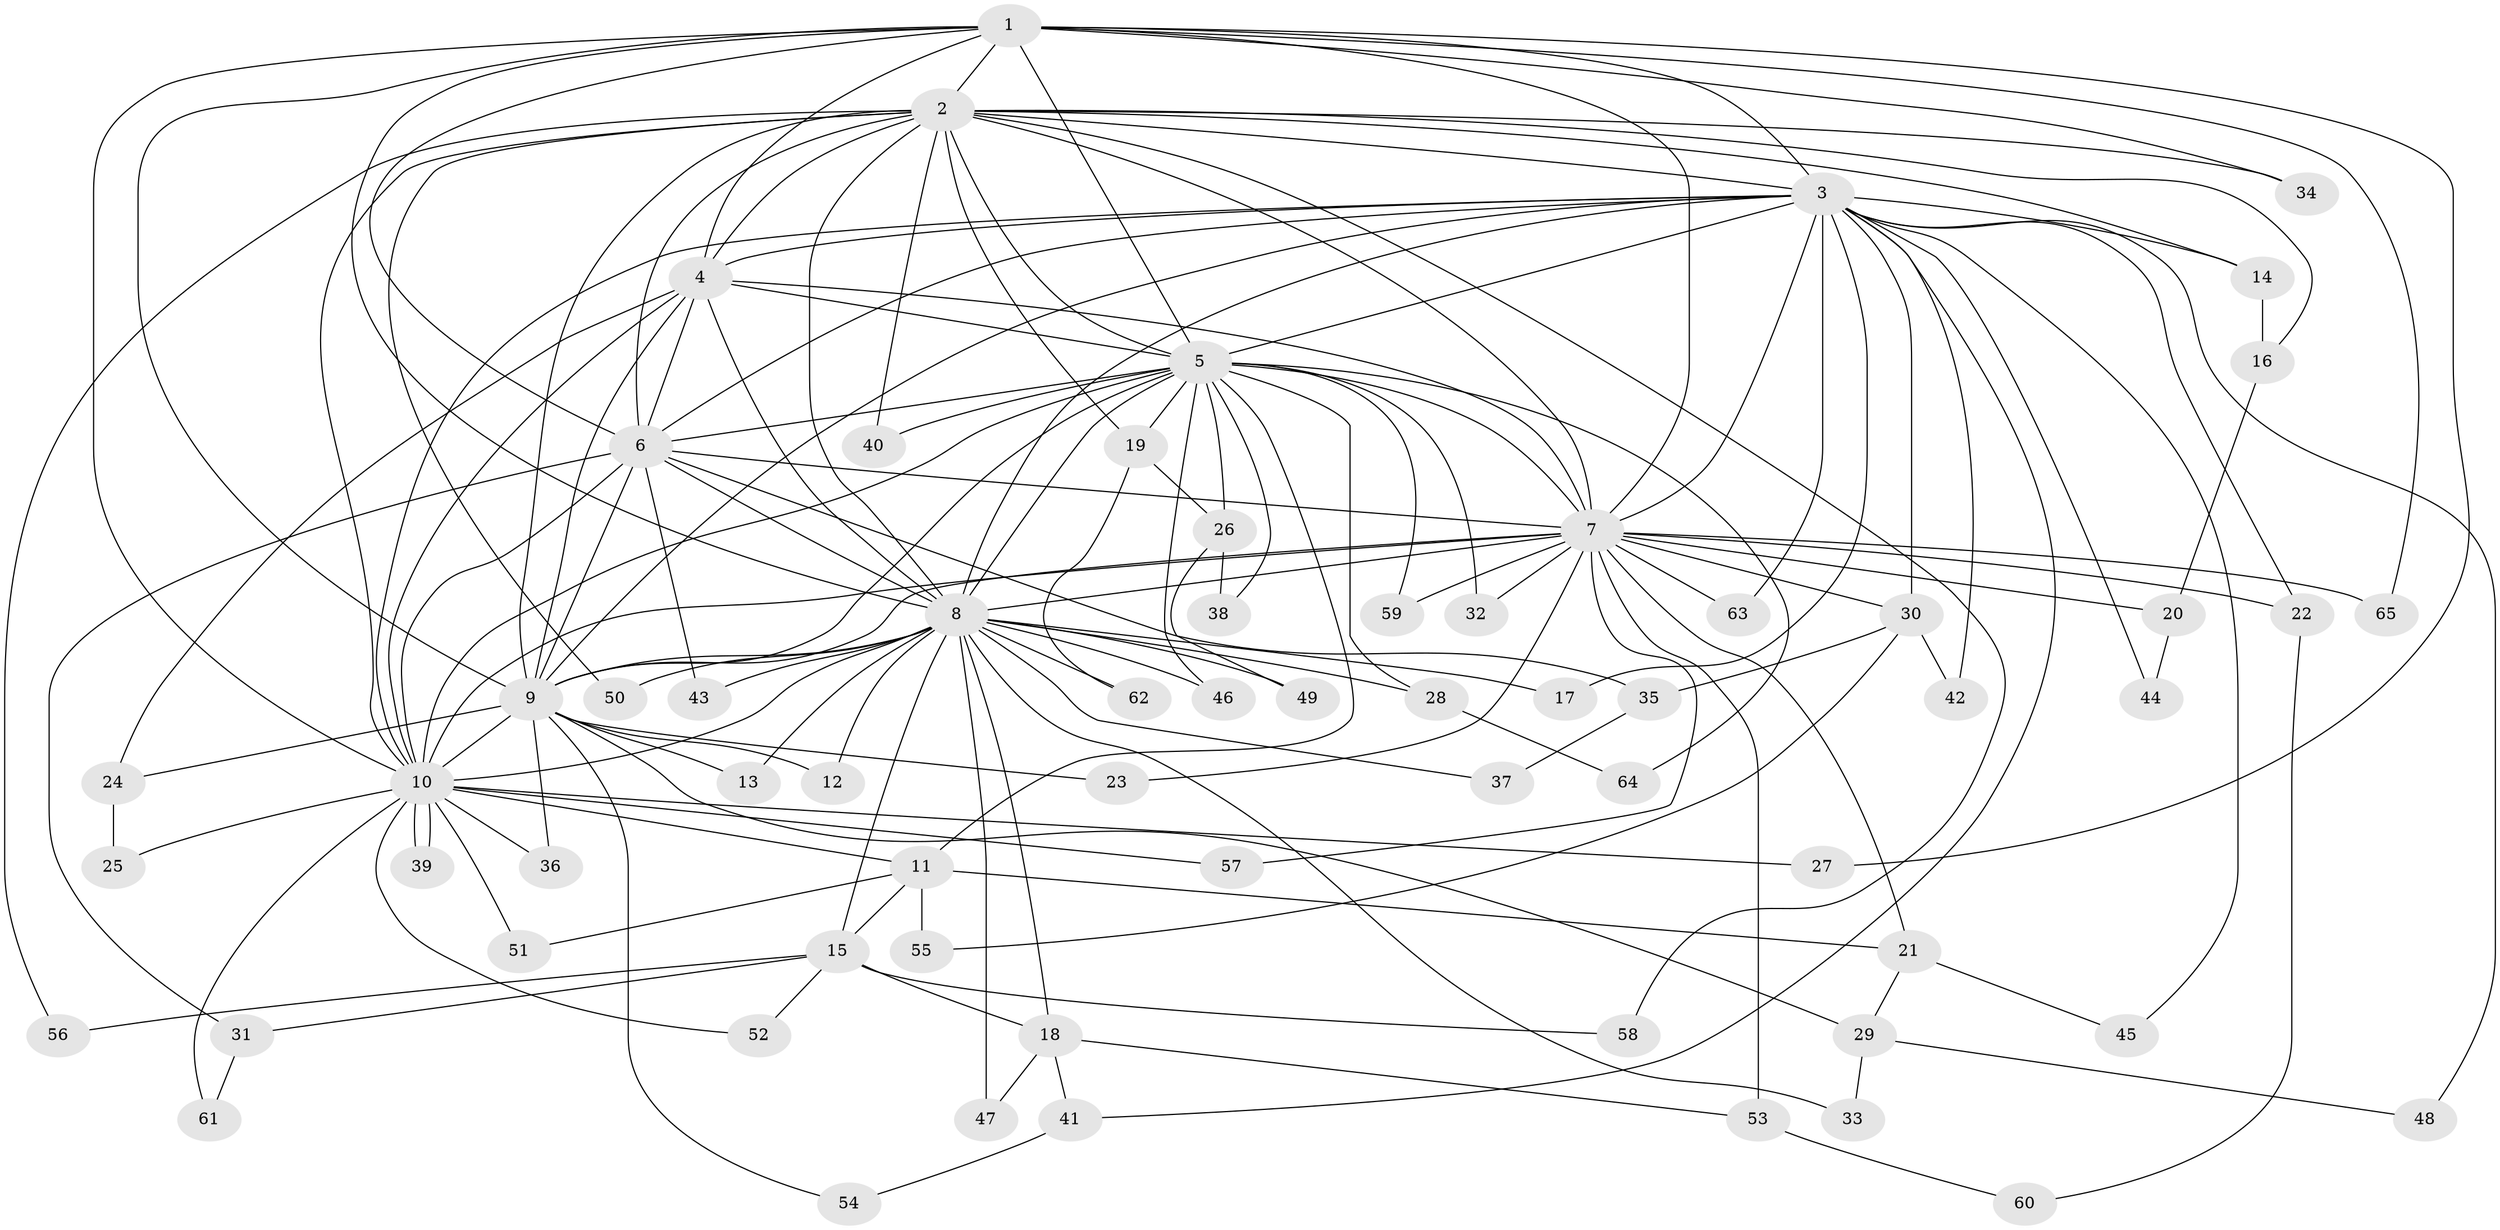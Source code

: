 // coarse degree distribution, {9: 0.04081632653061224, 15: 0.02040816326530612, 17: 0.02040816326530612, 21: 0.02040816326530612, 16: 0.04081632653061224, 19: 0.02040816326530612, 13: 0.02040816326530612, 5: 0.02040816326530612, 2: 0.5714285714285714, 4: 0.10204081632653061, 3: 0.12244897959183673}
// Generated by graph-tools (version 1.1) at 2025/23/03/03/25 07:23:47]
// undirected, 65 vertices, 155 edges
graph export_dot {
graph [start="1"]
  node [color=gray90,style=filled];
  1;
  2;
  3;
  4;
  5;
  6;
  7;
  8;
  9;
  10;
  11;
  12;
  13;
  14;
  15;
  16;
  17;
  18;
  19;
  20;
  21;
  22;
  23;
  24;
  25;
  26;
  27;
  28;
  29;
  30;
  31;
  32;
  33;
  34;
  35;
  36;
  37;
  38;
  39;
  40;
  41;
  42;
  43;
  44;
  45;
  46;
  47;
  48;
  49;
  50;
  51;
  52;
  53;
  54;
  55;
  56;
  57;
  58;
  59;
  60;
  61;
  62;
  63;
  64;
  65;
  1 -- 2;
  1 -- 3;
  1 -- 4;
  1 -- 5;
  1 -- 6;
  1 -- 7;
  1 -- 8;
  1 -- 9;
  1 -- 10;
  1 -- 27;
  1 -- 34;
  1 -- 65;
  2 -- 3;
  2 -- 4;
  2 -- 5;
  2 -- 6;
  2 -- 7;
  2 -- 8;
  2 -- 9;
  2 -- 10;
  2 -- 14;
  2 -- 16;
  2 -- 19;
  2 -- 34;
  2 -- 40;
  2 -- 50;
  2 -- 56;
  2 -- 58;
  3 -- 4;
  3 -- 5;
  3 -- 6;
  3 -- 7;
  3 -- 8;
  3 -- 9;
  3 -- 10;
  3 -- 14;
  3 -- 17;
  3 -- 22;
  3 -- 30;
  3 -- 41;
  3 -- 42;
  3 -- 44;
  3 -- 45;
  3 -- 48;
  3 -- 63;
  4 -- 5;
  4 -- 6;
  4 -- 7;
  4 -- 8;
  4 -- 9;
  4 -- 10;
  4 -- 24;
  5 -- 6;
  5 -- 7;
  5 -- 8;
  5 -- 9;
  5 -- 10;
  5 -- 11;
  5 -- 19;
  5 -- 26;
  5 -- 28;
  5 -- 32;
  5 -- 38;
  5 -- 40;
  5 -- 46;
  5 -- 59;
  5 -- 64;
  6 -- 7;
  6 -- 8;
  6 -- 9;
  6 -- 10;
  6 -- 31;
  6 -- 35;
  6 -- 43;
  7 -- 8;
  7 -- 9;
  7 -- 10;
  7 -- 20;
  7 -- 21;
  7 -- 22;
  7 -- 23;
  7 -- 30;
  7 -- 32;
  7 -- 53;
  7 -- 57;
  7 -- 59;
  7 -- 63;
  7 -- 65;
  8 -- 9;
  8 -- 10;
  8 -- 12;
  8 -- 13;
  8 -- 15;
  8 -- 17;
  8 -- 18;
  8 -- 28;
  8 -- 33;
  8 -- 37;
  8 -- 43;
  8 -- 46;
  8 -- 47;
  8 -- 49;
  8 -- 50;
  8 -- 62;
  9 -- 10;
  9 -- 12;
  9 -- 13;
  9 -- 23;
  9 -- 24;
  9 -- 29;
  9 -- 36;
  9 -- 54;
  10 -- 11;
  10 -- 25;
  10 -- 27;
  10 -- 36;
  10 -- 39;
  10 -- 39;
  10 -- 51;
  10 -- 52;
  10 -- 57;
  10 -- 61;
  11 -- 15;
  11 -- 21;
  11 -- 51;
  11 -- 55;
  14 -- 16;
  15 -- 18;
  15 -- 31;
  15 -- 52;
  15 -- 56;
  15 -- 58;
  16 -- 20;
  18 -- 41;
  18 -- 47;
  18 -- 53;
  19 -- 26;
  19 -- 62;
  20 -- 44;
  21 -- 29;
  21 -- 45;
  22 -- 60;
  24 -- 25;
  26 -- 38;
  26 -- 49;
  28 -- 64;
  29 -- 33;
  29 -- 48;
  30 -- 35;
  30 -- 42;
  30 -- 55;
  31 -- 61;
  35 -- 37;
  41 -- 54;
  53 -- 60;
}
